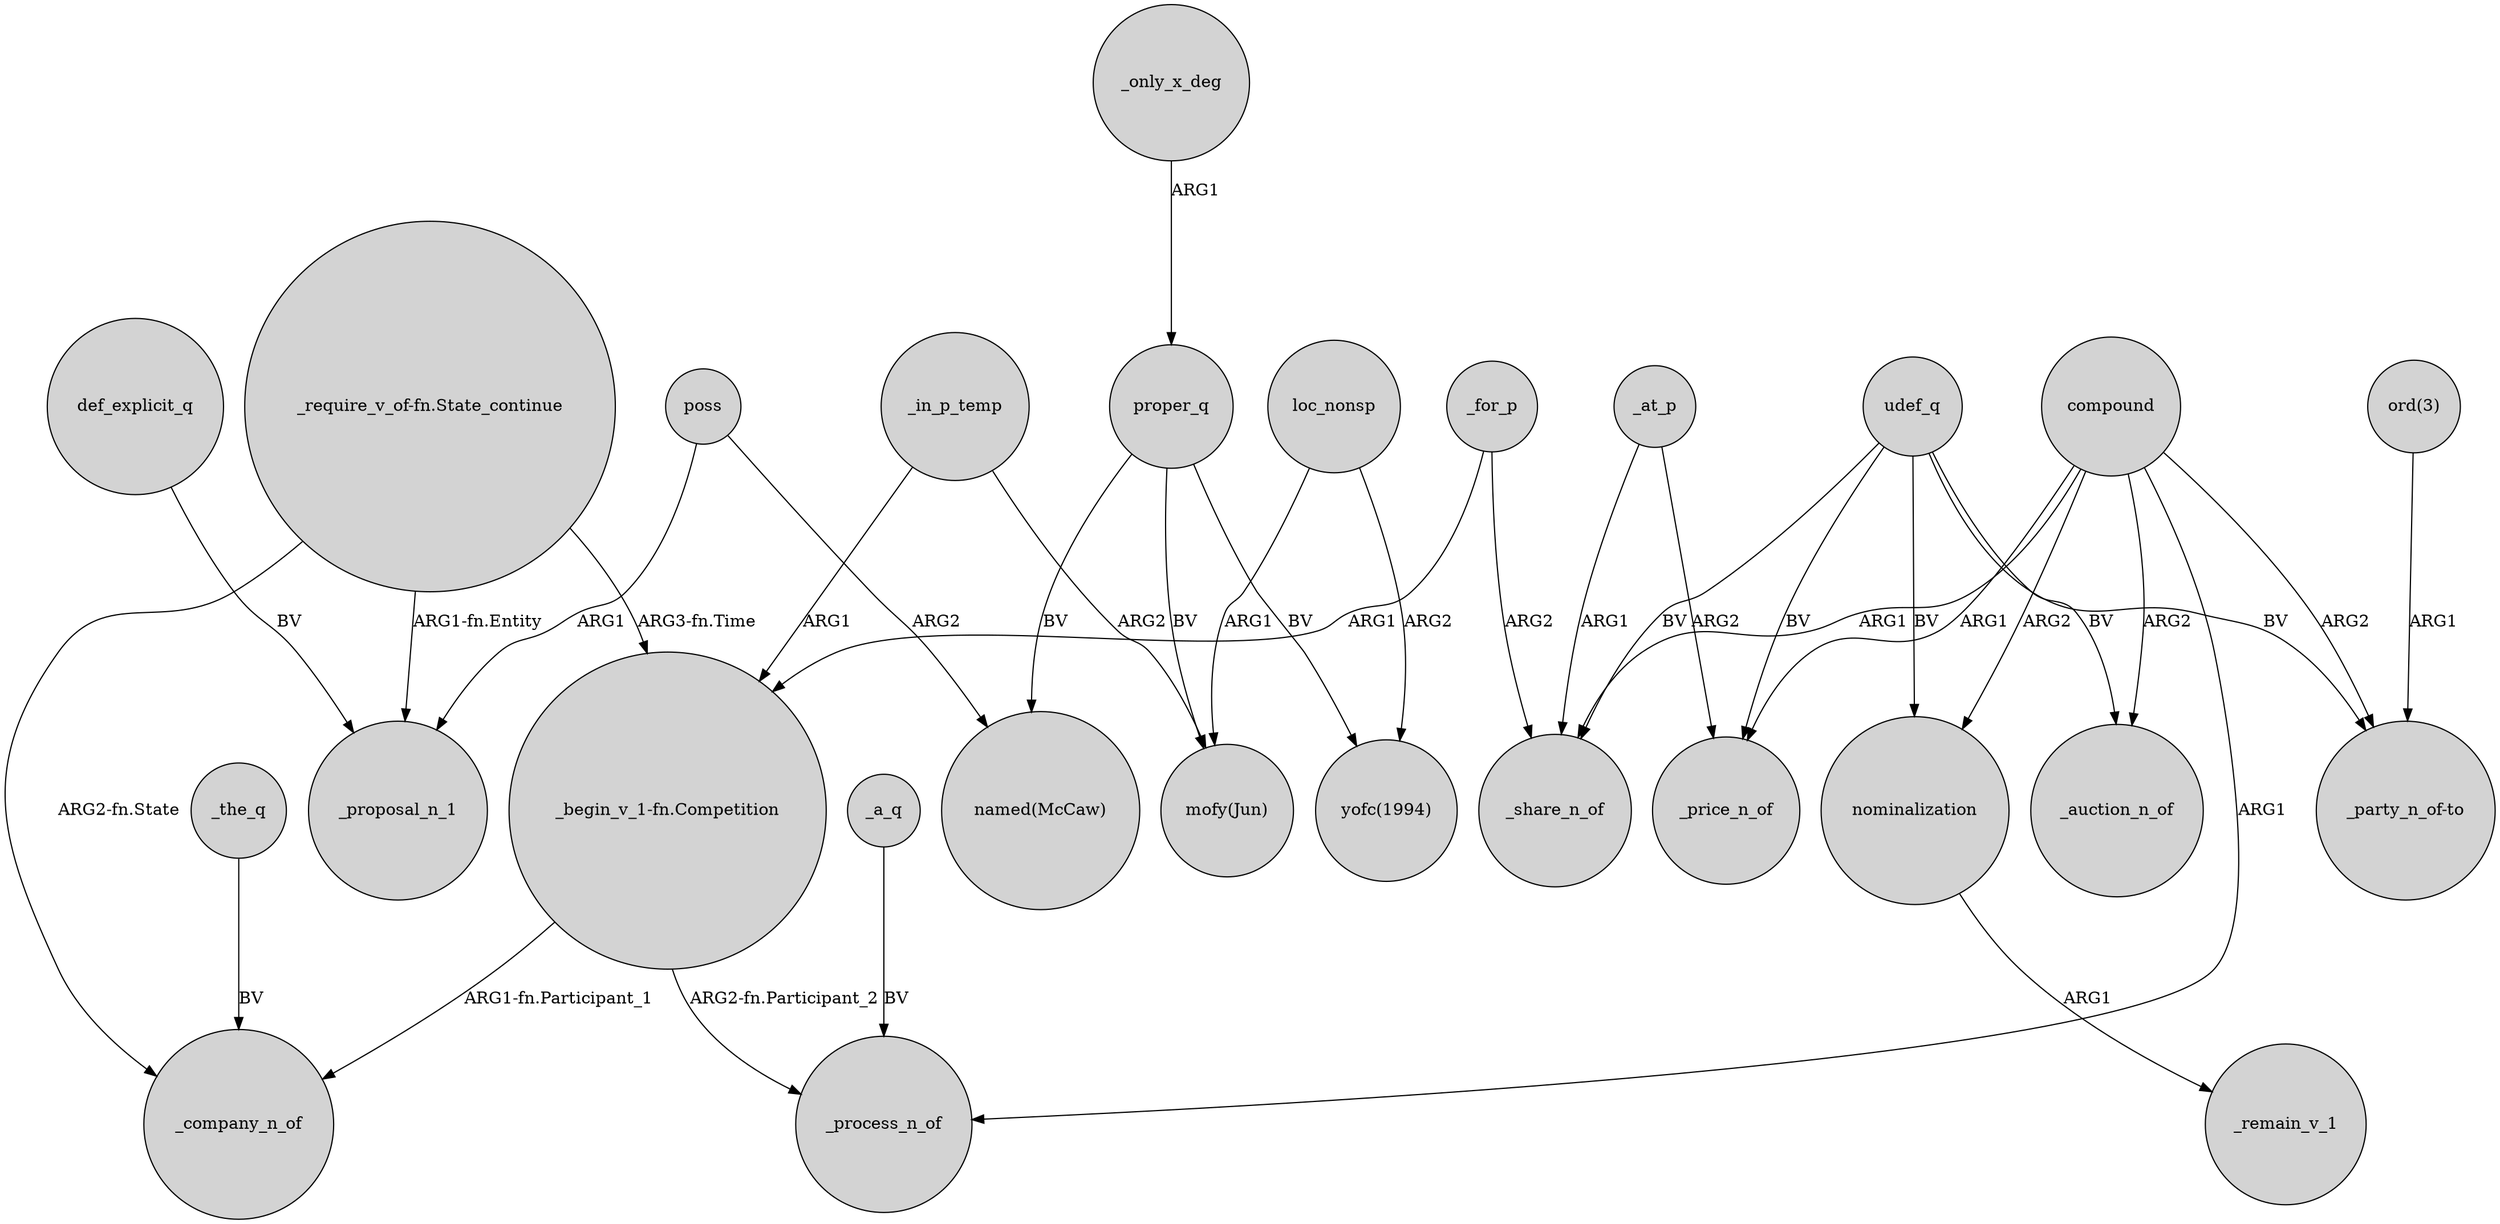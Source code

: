 digraph {
	node [shape=circle style=filled]
	_for_p -> _share_n_of [label=ARG2]
	"_begin_v_1-fn.Competition" -> _company_n_of [label="ARG1-fn.Participant_1"]
	"_begin_v_1-fn.Competition" -> _process_n_of [label="ARG2-fn.Participant_2"]
	_only_x_deg -> proper_q [label=ARG1]
	compound -> _share_n_of [label=ARG1]
	udef_q -> _price_n_of [label=BV]
	udef_q -> _auction_n_of [label=BV]
	udef_q -> nominalization [label=BV]
	compound -> _auction_n_of [label=ARG2]
	_at_p -> _share_n_of [label=ARG1]
	loc_nonsp -> "yofc(1994)" [label=ARG2]
	_in_p_temp -> "_begin_v_1-fn.Competition" [label=ARG1]
	compound -> _process_n_of [label=ARG1]
	"_require_v_of-fn.State_continue" -> _company_n_of [label="ARG2-fn.State"]
	proper_q -> "named(McCaw)" [label=BV]
	"ord(3)" -> "_party_n_of-to" [label=ARG1]
	poss -> _proposal_n_1 [label=ARG1]
	proper_q -> "mofy(Jun)" [label=BV]
	_in_p_temp -> "mofy(Jun)" [label=ARG2]
	compound -> nominalization [label=ARG2]
	loc_nonsp -> "mofy(Jun)" [label=ARG1]
	"_require_v_of-fn.State_continue" -> _proposal_n_1 [label="ARG1-fn.Entity"]
	"_require_v_of-fn.State_continue" -> "_begin_v_1-fn.Competition" [label="ARG3-fn.Time"]
	udef_q -> _share_n_of [label=BV]
	_at_p -> _price_n_of [label=ARG2]
	poss -> "named(McCaw)" [label=ARG2]
	_a_q -> _process_n_of [label=BV]
	compound -> "_party_n_of-to" [label=ARG2]
	_for_p -> "_begin_v_1-fn.Competition" [label=ARG1]
	nominalization -> _remain_v_1 [label=ARG1]
	compound -> _price_n_of [label=ARG1]
	udef_q -> "_party_n_of-to" [label=BV]
	_the_q -> _company_n_of [label=BV]
	def_explicit_q -> _proposal_n_1 [label=BV]
	proper_q -> "yofc(1994)" [label=BV]
}
